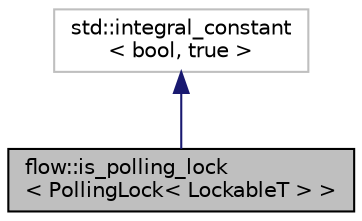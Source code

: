 digraph "flow::is_polling_lock&lt; PollingLock&lt; LockableT &gt; &gt;"
{
 // LATEX_PDF_SIZE
  edge [fontname="Helvetica",fontsize="10",labelfontname="Helvetica",labelfontsize="10"];
  node [fontname="Helvetica",fontsize="10",shape=record];
  Node1 [label="flow::is_polling_lock\l\< PollingLock\< LockableT \> \>",height=0.2,width=0.4,color="black", fillcolor="grey75", style="filled", fontcolor="black",tooltip="Checks if LockableT is instance of PollingLock."];
  Node2 -> Node1 [dir="back",color="midnightblue",fontsize="10",style="solid",fontname="Helvetica"];
  Node2 [label="std::integral_constant\l\< bool, true \>",height=0.2,width=0.4,color="grey75", fillcolor="white", style="filled",tooltip=" "];
}
